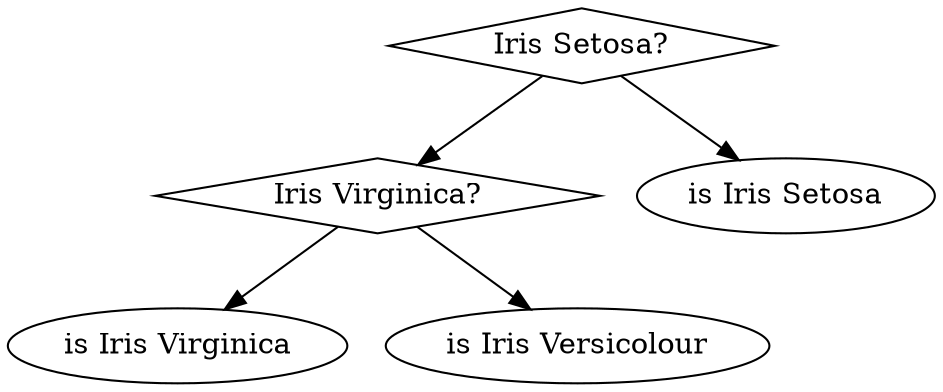 digraph classification {
    "Iris Setosa?" [shape = diamond];
    "Iris Virginica?" [shape = diamond];
    "Iris Setosa?" -> "is Iris Setosa";
    "Iris Setosa?" -> "Iris Virginica?";
    "Iris Virginica?" -> "is Iris Virginica";
    "Iris Virginica?" -> "is Iris Versicolour";

}

